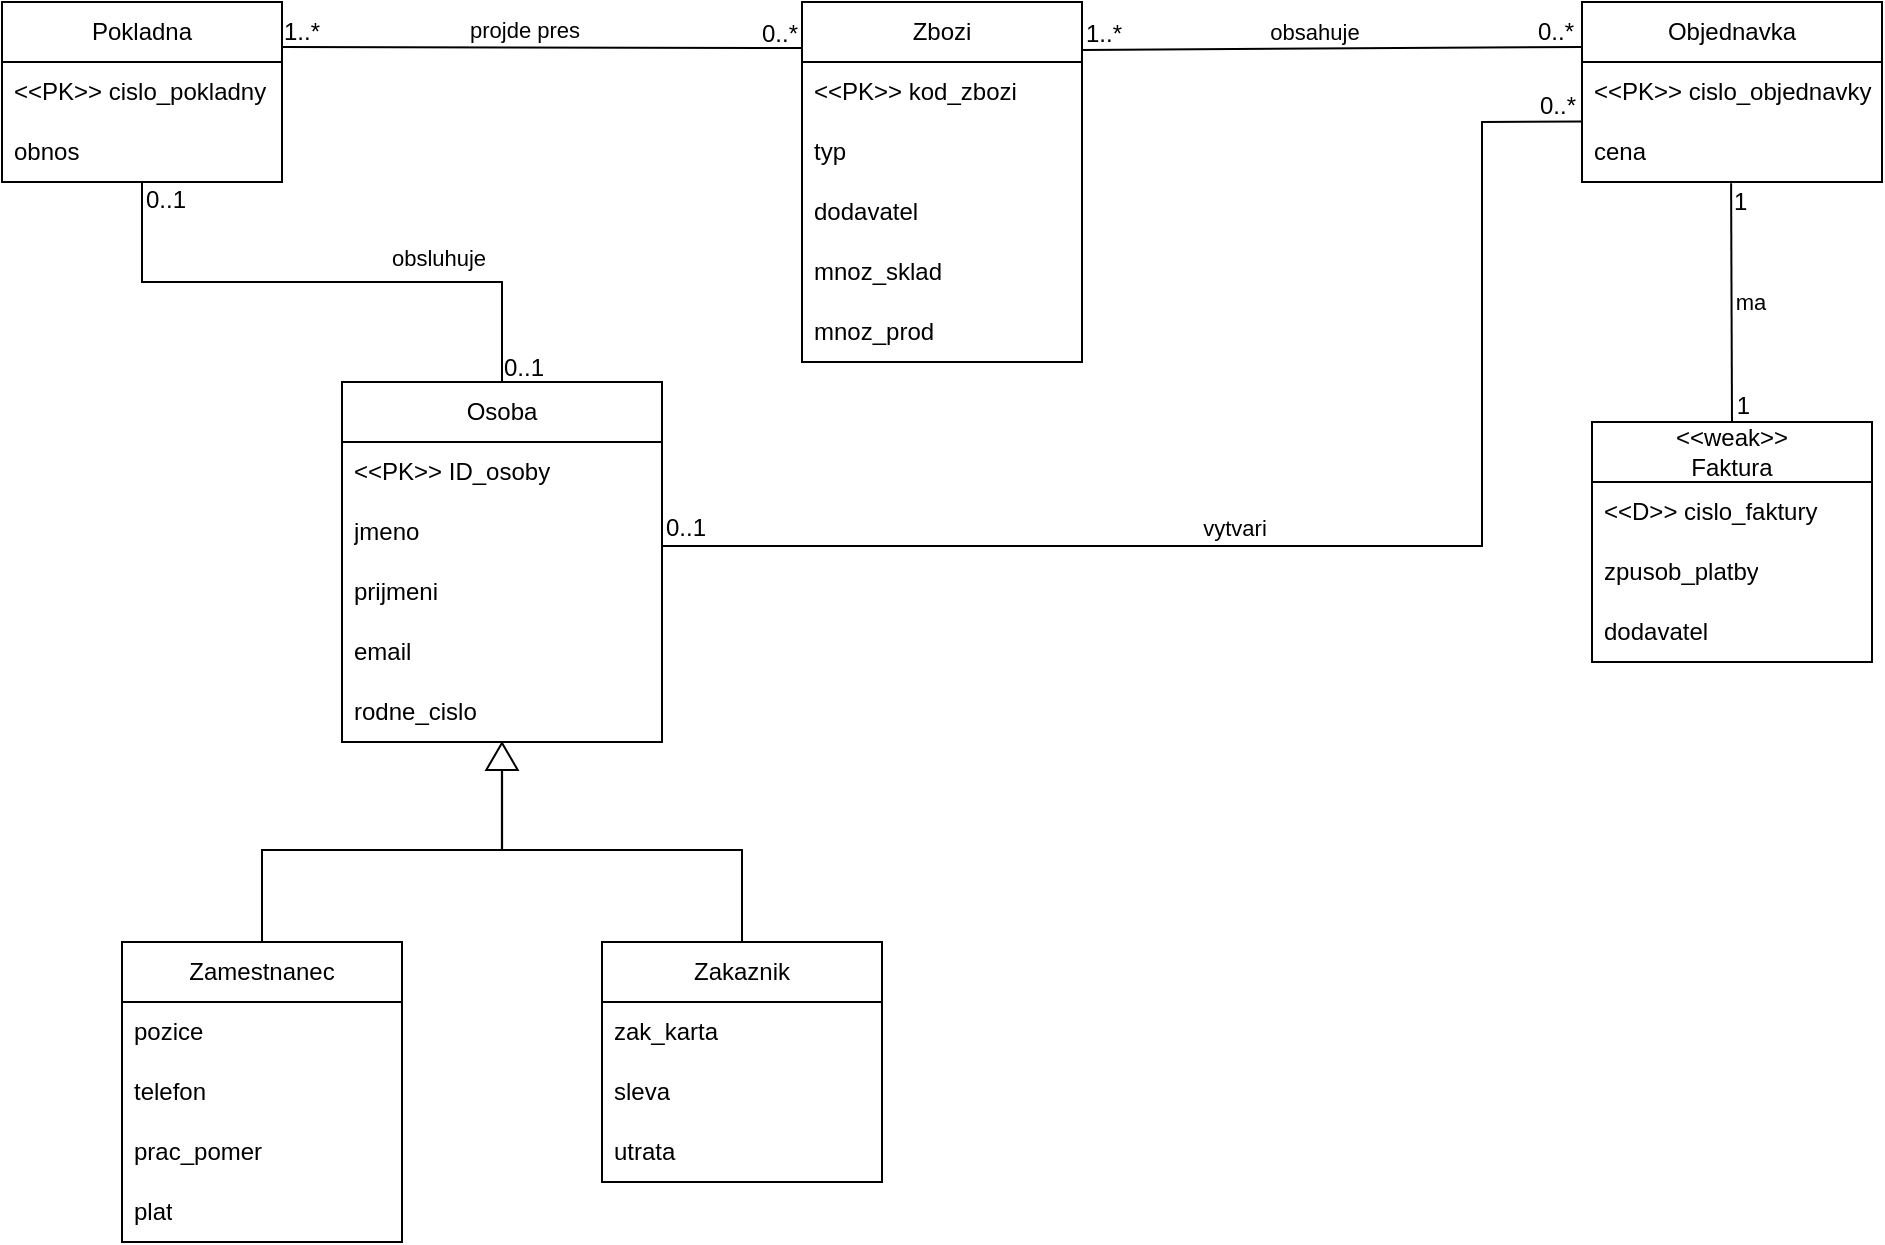 <mxfile version="21.0.10" type="device"><diagram id="R2lEEEUBdFMjLlhIrx00" name="Page-1"><mxGraphModel dx="1434" dy="756" grid="1" gridSize="10" guides="1" tooltips="1" connect="1" arrows="1" fold="1" page="1" pageScale="1" pageWidth="850" pageHeight="1100" math="0" shadow="0" extFonts="Permanent Marker^https://fonts.googleapis.com/css?family=Permanent+Marker"><root><mxCell id="0"/><mxCell id="1" parent="0"/><mxCell id="qwSOBXz_OyumzylKTDAT-1" value="Zbozi" style="swimlane;fontStyle=0;childLayout=stackLayout;horizontal=1;startSize=30;horizontalStack=0;resizeParent=1;resizeParentMax=0;resizeLast=0;collapsible=1;marginBottom=0;whiteSpace=wrap;html=1;" parent="1" vertex="1"><mxGeometry x="510" y="330" width="140" height="180" as="geometry"/></mxCell><mxCell id="qwSOBXz_OyumzylKTDAT-2" value="&amp;lt;&amp;lt;PK&amp;gt;&amp;gt; kod_zbozi" style="text;strokeColor=none;fillColor=none;align=left;verticalAlign=middle;spacingLeft=4;spacingRight=4;overflow=hidden;points=[[0,0.5],[1,0.5]];portConstraint=eastwest;rotatable=0;whiteSpace=wrap;html=1;" parent="qwSOBXz_OyumzylKTDAT-1" vertex="1"><mxGeometry y="30" width="140" height="30" as="geometry"/></mxCell><mxCell id="qwSOBXz_OyumzylKTDAT-3" value="typ" style="text;strokeColor=none;fillColor=none;align=left;verticalAlign=middle;spacingLeft=4;spacingRight=4;overflow=hidden;points=[[0,0.5],[1,0.5]];portConstraint=eastwest;rotatable=0;whiteSpace=wrap;html=1;" parent="qwSOBXz_OyumzylKTDAT-1" vertex="1"><mxGeometry y="60" width="140" height="30" as="geometry"/></mxCell><mxCell id="qwSOBXz_OyumzylKTDAT-4" value="dodavatel" style="text;strokeColor=none;fillColor=none;align=left;verticalAlign=middle;spacingLeft=4;spacingRight=4;overflow=hidden;points=[[0,0.5],[1,0.5]];portConstraint=eastwest;rotatable=0;whiteSpace=wrap;html=1;" parent="qwSOBXz_OyumzylKTDAT-1" vertex="1"><mxGeometry y="90" width="140" height="30" as="geometry"/></mxCell><mxCell id="nQ1IX1c8ncIIHjfJReNg-1" value="mnoz_sklad" style="text;strokeColor=none;fillColor=none;align=left;verticalAlign=middle;spacingLeft=4;spacingRight=4;overflow=hidden;points=[[0,0.5],[1,0.5]];portConstraint=eastwest;rotatable=0;whiteSpace=wrap;html=1;" vertex="1" parent="qwSOBXz_OyumzylKTDAT-1"><mxGeometry y="120" width="140" height="30" as="geometry"/></mxCell><mxCell id="nQ1IX1c8ncIIHjfJReNg-2" value="mnoz_prod" style="text;strokeColor=none;fillColor=none;align=left;verticalAlign=middle;spacingLeft=4;spacingRight=4;overflow=hidden;points=[[0,0.5],[1,0.5]];portConstraint=eastwest;rotatable=0;whiteSpace=wrap;html=1;" vertex="1" parent="qwSOBXz_OyumzylKTDAT-1"><mxGeometry y="150" width="140" height="30" as="geometry"/></mxCell><mxCell id="qwSOBXz_OyumzylKTDAT-5" value="" style="endArrow=none;html=1;rounded=0;" parent="1" edge="1" source="nQ1IX1c8ncIIHjfJReNg-3"><mxGeometry width="50" height="50" relative="1" as="geometry"><mxPoint x="240" y="794" as="sourcePoint"/><mxPoint x="360" y="754" as="targetPoint"/><Array as="points"><mxPoint x="240" y="754"/></Array></mxGeometry></mxCell><mxCell id="qwSOBXz_OyumzylKTDAT-6" value="" style="endArrow=none;html=1;rounded=0;" parent="1" edge="1" target="nQ1IX1c8ncIIHjfJReNg-7"><mxGeometry width="50" height="50" relative="1" as="geometry"><mxPoint x="360" y="754" as="sourcePoint"/><mxPoint x="480" y="794" as="targetPoint"/><Array as="points"><mxPoint x="480" y="754"/></Array></mxGeometry></mxCell><mxCell id="qwSOBXz_OyumzylKTDAT-7" value="" style="shape=flexArrow;endArrow=classic;html=1;rounded=0;entryX=0.5;entryY=1;entryDx=0;entryDy=0;endWidth=14.619;endSize=4.16;width=0.112;" parent="1" edge="1"><mxGeometry width="50" height="50" relative="1" as="geometry"><mxPoint x="360" y="754" as="sourcePoint"/><mxPoint x="360" y="700" as="targetPoint"/></mxGeometry></mxCell><mxCell id="qwSOBXz_OyumzylKTDAT-19" value="Pokladna" style="swimlane;fontStyle=0;childLayout=stackLayout;horizontal=1;startSize=30;horizontalStack=0;resizeParent=1;resizeParentMax=0;resizeLast=0;collapsible=1;marginBottom=0;whiteSpace=wrap;html=1;" parent="1" vertex="1"><mxGeometry x="110" y="330" width="140" height="90" as="geometry"/></mxCell><mxCell id="qwSOBXz_OyumzylKTDAT-20" value="&amp;lt;&amp;lt;PK&amp;gt;&amp;gt; cislo_pokladny" style="text;strokeColor=none;fillColor=none;align=left;verticalAlign=middle;spacingLeft=4;spacingRight=4;overflow=hidden;points=[[0,0.5],[1,0.5]];portConstraint=eastwest;rotatable=0;whiteSpace=wrap;html=1;" parent="qwSOBXz_OyumzylKTDAT-19" vertex="1"><mxGeometry y="30" width="140" height="30" as="geometry"/></mxCell><mxCell id="qwSOBXz_OyumzylKTDAT-21" value="obnos" style="text;strokeColor=none;fillColor=none;align=left;verticalAlign=middle;spacingLeft=4;spacingRight=4;overflow=hidden;points=[[0,0.5],[1,0.5]];portConstraint=eastwest;rotatable=0;whiteSpace=wrap;html=1;" parent="qwSOBXz_OyumzylKTDAT-19" vertex="1"><mxGeometry y="60" width="140" height="30" as="geometry"/></mxCell><mxCell id="qwSOBXz_OyumzylKTDAT-23" value="Osoba" style="swimlane;fontStyle=0;childLayout=stackLayout;horizontal=1;startSize=30;horizontalStack=0;resizeParent=1;resizeParentMax=0;resizeLast=0;collapsible=1;marginBottom=0;whiteSpace=wrap;html=1;" parent="1" vertex="1"><mxGeometry x="280" y="520" width="160" height="180" as="geometry"/></mxCell><mxCell id="qwSOBXz_OyumzylKTDAT-24" value="&amp;lt;&amp;lt;PK&amp;gt;&amp;gt; ID_osoby" style="text;strokeColor=none;fillColor=none;align=left;verticalAlign=middle;spacingLeft=4;spacingRight=4;overflow=hidden;points=[[0,0.5],[1,0.5]];portConstraint=eastwest;rotatable=0;whiteSpace=wrap;html=1;" parent="qwSOBXz_OyumzylKTDAT-23" vertex="1"><mxGeometry y="30" width="160" height="30" as="geometry"/></mxCell><mxCell id="qwSOBXz_OyumzylKTDAT-25" value="jmeno" style="text;strokeColor=none;fillColor=none;align=left;verticalAlign=middle;spacingLeft=4;spacingRight=4;overflow=hidden;points=[[0,0.5],[1,0.5]];portConstraint=eastwest;rotatable=0;whiteSpace=wrap;html=1;" parent="qwSOBXz_OyumzylKTDAT-23" vertex="1"><mxGeometry y="60" width="160" height="30" as="geometry"/></mxCell><mxCell id="qwSOBXz_OyumzylKTDAT-26" value="prijmeni" style="text;strokeColor=none;fillColor=none;align=left;verticalAlign=middle;spacingLeft=4;spacingRight=4;overflow=hidden;points=[[0,0.5],[1,0.5]];portConstraint=eastwest;rotatable=0;whiteSpace=wrap;html=1;" parent="qwSOBXz_OyumzylKTDAT-23" vertex="1"><mxGeometry y="90" width="160" height="30" as="geometry"/></mxCell><mxCell id="qwSOBXz_OyumzylKTDAT-27" value="email" style="text;strokeColor=none;fillColor=none;align=left;verticalAlign=middle;spacingLeft=4;spacingRight=4;overflow=hidden;points=[[0,0.5],[1,0.5]];portConstraint=eastwest;rotatable=0;whiteSpace=wrap;html=1;" parent="qwSOBXz_OyumzylKTDAT-23" vertex="1"><mxGeometry y="120" width="160" height="30" as="geometry"/></mxCell><mxCell id="qwSOBXz_OyumzylKTDAT-28" value="rodne_cislo" style="text;strokeColor=none;fillColor=none;align=left;verticalAlign=middle;spacingLeft=4;spacingRight=4;overflow=hidden;points=[[0,0.5],[1,0.5]];portConstraint=eastwest;rotatable=0;whiteSpace=wrap;html=1;" parent="qwSOBXz_OyumzylKTDAT-23" vertex="1"><mxGeometry y="150" width="160" height="30" as="geometry"/></mxCell><mxCell id="qwSOBXz_OyumzylKTDAT-29" value="Objednavka" style="swimlane;fontStyle=0;childLayout=stackLayout;horizontal=1;startSize=30;horizontalStack=0;resizeParent=1;resizeParentMax=0;resizeLast=0;collapsible=1;marginBottom=0;whiteSpace=wrap;html=1;" parent="1" vertex="1"><mxGeometry x="900" y="330" width="150" height="90" as="geometry"/></mxCell><mxCell id="qwSOBXz_OyumzylKTDAT-30" value="&amp;lt;&amp;lt;PK&amp;gt;&amp;gt; cislo_objednavky" style="text;strokeColor=none;fillColor=none;align=left;verticalAlign=middle;spacingLeft=4;spacingRight=4;overflow=hidden;points=[[0,0.5],[1,0.5]];portConstraint=eastwest;rotatable=0;whiteSpace=wrap;html=1;" parent="qwSOBXz_OyumzylKTDAT-29" vertex="1"><mxGeometry y="30" width="150" height="30" as="geometry"/></mxCell><mxCell id="qwSOBXz_OyumzylKTDAT-31" value="cena" style="text;strokeColor=none;fillColor=none;align=left;verticalAlign=middle;spacingLeft=4;spacingRight=4;overflow=hidden;points=[[0,0.5],[1,0.5]];portConstraint=eastwest;rotatable=0;whiteSpace=wrap;html=1;" parent="qwSOBXz_OyumzylKTDAT-29" vertex="1"><mxGeometry y="60" width="150" height="30" as="geometry"/></mxCell><mxCell id="qwSOBXz_OyumzylKTDAT-33" value="&lt;div&gt;&amp;lt;&amp;lt;weak&amp;gt;&amp;gt;&lt;/div&gt;&lt;div&gt;Faktura&lt;br&gt;&lt;/div&gt;" style="swimlane;fontStyle=0;childLayout=stackLayout;horizontal=1;startSize=30;horizontalStack=0;resizeParent=1;resizeParentMax=0;resizeLast=0;collapsible=1;marginBottom=0;whiteSpace=wrap;html=1;" parent="1" vertex="1"><mxGeometry x="905" y="540" width="140" height="120" as="geometry"/></mxCell><mxCell id="qwSOBXz_OyumzylKTDAT-34" value="&amp;lt;&amp;lt;D&amp;gt;&amp;gt; cislo_faktury" style="text;strokeColor=none;fillColor=none;align=left;verticalAlign=middle;spacingLeft=4;spacingRight=4;overflow=hidden;points=[[0,0.5],[1,0.5]];portConstraint=eastwest;rotatable=0;whiteSpace=wrap;html=1;" parent="qwSOBXz_OyumzylKTDAT-33" vertex="1"><mxGeometry y="30" width="140" height="30" as="geometry"/></mxCell><mxCell id="qwSOBXz_OyumzylKTDAT-35" value="zpusob_platby" style="text;strokeColor=none;fillColor=none;align=left;verticalAlign=middle;spacingLeft=4;spacingRight=4;overflow=hidden;points=[[0,0.5],[1,0.5]];portConstraint=eastwest;rotatable=0;whiteSpace=wrap;html=1;" parent="qwSOBXz_OyumzylKTDAT-33" vertex="1"><mxGeometry y="60" width="140" height="30" as="geometry"/></mxCell><mxCell id="qwSOBXz_OyumzylKTDAT-36" value="dodavatel" style="text;strokeColor=none;fillColor=none;align=left;verticalAlign=middle;spacingLeft=4;spacingRight=4;overflow=hidden;points=[[0,0.5],[1,0.5]];portConstraint=eastwest;rotatable=0;whiteSpace=wrap;html=1;" parent="qwSOBXz_OyumzylKTDAT-33" vertex="1"><mxGeometry y="90" width="140" height="30" as="geometry"/></mxCell><mxCell id="qwSOBXz_OyumzylKTDAT-39" value="" style="endArrow=none;html=1;rounded=0;exitX=0.497;exitY=1.022;exitDx=0;exitDy=0;exitPerimeter=0;entryX=0.5;entryY=0;entryDx=0;entryDy=0;" parent="1" source="qwSOBXz_OyumzylKTDAT-31" target="qwSOBXz_OyumzylKTDAT-33" edge="1"><mxGeometry relative="1" as="geometry"><mxPoint x="790" y="520" as="sourcePoint"/><mxPoint x="950" y="520" as="targetPoint"/></mxGeometry></mxCell><mxCell id="qwSOBXz_OyumzylKTDAT-40" value="1" style="resizable=0;html=1;align=left;verticalAlign=bottom;" parent="qwSOBXz_OyumzylKTDAT-39" connectable="0" vertex="1"><mxGeometry x="-1" relative="1" as="geometry"><mxPoint x="-1" y="18" as="offset"/></mxGeometry></mxCell><mxCell id="qwSOBXz_OyumzylKTDAT-41" value="1" style="resizable=0;html=1;align=right;verticalAlign=bottom;" parent="qwSOBXz_OyumzylKTDAT-39" connectable="0" vertex="1"><mxGeometry x="1" relative="1" as="geometry"><mxPoint x="9" as="offset"/></mxGeometry></mxCell><mxCell id="qwSOBXz_OyumzylKTDAT-46" value="ma" style="edgeLabel;html=1;align=center;verticalAlign=middle;resizable=0;points=[];" parent="qwSOBXz_OyumzylKTDAT-39" vertex="1" connectable="0"><mxGeometry x="0.142" y="1" relative="1" as="geometry"><mxPoint x="8" y="-9" as="offset"/></mxGeometry></mxCell><mxCell id="qwSOBXz_OyumzylKTDAT-42" value="" style="endArrow=none;html=1;rounded=0;entryX=0;entryY=0.25;entryDx=0;entryDy=0;exitX=1;exitY=0.133;exitDx=0;exitDy=0;exitPerimeter=0;" parent="1" source="qwSOBXz_OyumzylKTDAT-1" target="qwSOBXz_OyumzylKTDAT-29" edge="1"><mxGeometry relative="1" as="geometry"><mxPoint x="770" y="470" as="sourcePoint"/><mxPoint x="860" y="500" as="targetPoint"/></mxGeometry></mxCell><mxCell id="qwSOBXz_OyumzylKTDAT-43" value="1..*" style="resizable=0;html=1;align=left;verticalAlign=bottom;" parent="qwSOBXz_OyumzylKTDAT-42" connectable="0" vertex="1"><mxGeometry x="-1" relative="1" as="geometry"><mxPoint y="1" as="offset"/></mxGeometry></mxCell><mxCell id="qwSOBXz_OyumzylKTDAT-44" value="0..*" style="resizable=0;html=1;align=right;verticalAlign=bottom;" parent="qwSOBXz_OyumzylKTDAT-42" connectable="0" vertex="1"><mxGeometry x="1" relative="1" as="geometry"><mxPoint x="-3" y="1" as="offset"/></mxGeometry></mxCell><mxCell id="qwSOBXz_OyumzylKTDAT-45" value="obsahuje" style="edgeLabel;html=1;align=center;verticalAlign=middle;resizable=0;points=[];" parent="qwSOBXz_OyumzylKTDAT-42" vertex="1" connectable="0"><mxGeometry x="-0.072" relative="1" as="geometry"><mxPoint y="-9" as="offset"/></mxGeometry></mxCell><mxCell id="qwSOBXz_OyumzylKTDAT-47" value="" style="endArrow=none;html=1;rounded=0;entryX=-0.001;entryY=0.128;entryDx=0;entryDy=0;entryPerimeter=0;exitX=1;exitY=0.25;exitDx=0;exitDy=0;" parent="1" source="qwSOBXz_OyumzylKTDAT-19" target="qwSOBXz_OyumzylKTDAT-1" edge="1"><mxGeometry relative="1" as="geometry"><mxPoint x="290" y="350" as="sourcePoint"/><mxPoint x="470" y="370" as="targetPoint"/></mxGeometry></mxCell><mxCell id="qwSOBXz_OyumzylKTDAT-48" value="1..*" style="resizable=0;html=1;align=left;verticalAlign=bottom;" parent="qwSOBXz_OyumzylKTDAT-47" connectable="0" vertex="1"><mxGeometry x="-1" relative="1" as="geometry"><mxPoint x="-1" y="1" as="offset"/></mxGeometry></mxCell><mxCell id="qwSOBXz_OyumzylKTDAT-49" value="0..*" style="resizable=0;html=1;align=right;verticalAlign=bottom;" parent="qwSOBXz_OyumzylKTDAT-47" connectable="0" vertex="1"><mxGeometry x="1" relative="1" as="geometry"><mxPoint x="-1" y="1" as="offset"/></mxGeometry></mxCell><mxCell id="qwSOBXz_OyumzylKTDAT-50" value="projde pres" style="edgeLabel;html=1;align=center;verticalAlign=middle;resizable=0;points=[];" parent="qwSOBXz_OyumzylKTDAT-47" vertex="1" connectable="0"><mxGeometry x="-0.068" y="-1" relative="1" as="geometry"><mxPoint y="-10" as="offset"/></mxGeometry></mxCell><mxCell id="qwSOBXz_OyumzylKTDAT-51" value="" style="endArrow=none;html=1;rounded=0;entryX=0.5;entryY=0;entryDx=0;entryDy=0;exitX=0.5;exitY=1;exitDx=0;exitDy=0;exitPerimeter=0;" parent="1" source="qwSOBXz_OyumzylKTDAT-21" target="qwSOBXz_OyumzylKTDAT-23" edge="1"><mxGeometry relative="1" as="geometry"><mxPoint x="230" y="430" as="sourcePoint"/><mxPoint x="180" y="520" as="targetPoint"/><Array as="points"><mxPoint x="180" y="470"/><mxPoint x="360" y="470"/></Array></mxGeometry></mxCell><mxCell id="qwSOBXz_OyumzylKTDAT-52" value="0..1" style="resizable=0;html=1;align=left;verticalAlign=bottom;" parent="qwSOBXz_OyumzylKTDAT-51" connectable="0" vertex="1"><mxGeometry x="-1" relative="1" as="geometry"><mxPoint y="17" as="offset"/></mxGeometry></mxCell><mxCell id="qwSOBXz_OyumzylKTDAT-53" value="0..1" style="resizable=0;html=1;align=right;verticalAlign=bottom;" parent="qwSOBXz_OyumzylKTDAT-51" connectable="0" vertex="1"><mxGeometry x="1" relative="1" as="geometry"><mxPoint x="21" y="1" as="offset"/></mxGeometry></mxCell><mxCell id="qwSOBXz_OyumzylKTDAT-54" value="obsluhuje" style="edgeLabel;html=1;align=center;verticalAlign=middle;resizable=0;points=[];" parent="qwSOBXz_OyumzylKTDAT-51" vertex="1" connectable="0"><mxGeometry x="0.207" y="-2" relative="1" as="geometry"><mxPoint x="29" y="-14" as="offset"/></mxGeometry></mxCell><mxCell id="qwSOBXz_OyumzylKTDAT-55" value="" style="endArrow=none;html=1;rounded=0;exitX=1;exitY=0.733;exitDx=0;exitDy=0;exitPerimeter=0;entryX=0;entryY=-0.007;entryDx=0;entryDy=0;entryPerimeter=0;" parent="1" source="qwSOBXz_OyumzylKTDAT-25" target="qwSOBXz_OyumzylKTDAT-31" edge="1"><mxGeometry relative="1" as="geometry"><mxPoint x="500" y="680" as="sourcePoint"/><mxPoint x="880" y="400" as="targetPoint"/><Array as="points"><mxPoint x="850" y="602"/><mxPoint x="850" y="390"/></Array></mxGeometry></mxCell><mxCell id="qwSOBXz_OyumzylKTDAT-56" value="0..1" style="resizable=0;html=1;align=left;verticalAlign=bottom;" parent="qwSOBXz_OyumzylKTDAT-55" connectable="0" vertex="1"><mxGeometry x="-1" relative="1" as="geometry"/></mxCell><mxCell id="qwSOBXz_OyumzylKTDAT-57" value="0..*" style="resizable=0;html=1;align=right;verticalAlign=bottom;" parent="qwSOBXz_OyumzylKTDAT-55" connectable="0" vertex="1"><mxGeometry x="1" relative="1" as="geometry"><mxPoint x="-2" y="1" as="offset"/></mxGeometry></mxCell><mxCell id="qwSOBXz_OyumzylKTDAT-58" value="vytvari" style="edgeLabel;html=1;align=center;verticalAlign=middle;resizable=0;points=[];" parent="qwSOBXz_OyumzylKTDAT-55" vertex="1" connectable="0"><mxGeometry x="-0.133" y="3" relative="1" as="geometry"><mxPoint x="-6" y="-6" as="offset"/></mxGeometry></mxCell><mxCell id="nQ1IX1c8ncIIHjfJReNg-3" value="Zamestnanec" style="swimlane;fontStyle=0;childLayout=stackLayout;horizontal=1;startSize=30;horizontalStack=0;resizeParent=1;resizeParentMax=0;resizeLast=0;collapsible=1;marginBottom=0;whiteSpace=wrap;html=1;" vertex="1" parent="1"><mxGeometry x="170" y="800" width="140" height="150" as="geometry"/></mxCell><mxCell id="nQ1IX1c8ncIIHjfJReNg-4" value="pozice" style="text;strokeColor=none;fillColor=none;align=left;verticalAlign=middle;spacingLeft=4;spacingRight=4;overflow=hidden;points=[[0,0.5],[1,0.5]];portConstraint=eastwest;rotatable=0;whiteSpace=wrap;html=1;" vertex="1" parent="nQ1IX1c8ncIIHjfJReNg-3"><mxGeometry y="30" width="140" height="30" as="geometry"/></mxCell><mxCell id="nQ1IX1c8ncIIHjfJReNg-5" value="telefon" style="text;strokeColor=none;fillColor=none;align=left;verticalAlign=middle;spacingLeft=4;spacingRight=4;overflow=hidden;points=[[0,0.5],[1,0.5]];portConstraint=eastwest;rotatable=0;whiteSpace=wrap;html=1;" vertex="1" parent="nQ1IX1c8ncIIHjfJReNg-3"><mxGeometry y="60" width="140" height="30" as="geometry"/></mxCell><mxCell id="nQ1IX1c8ncIIHjfJReNg-6" value="prac_pomer" style="text;strokeColor=none;fillColor=none;align=left;verticalAlign=middle;spacingLeft=4;spacingRight=4;overflow=hidden;points=[[0,0.5],[1,0.5]];portConstraint=eastwest;rotatable=0;whiteSpace=wrap;html=1;" vertex="1" parent="nQ1IX1c8ncIIHjfJReNg-3"><mxGeometry y="90" width="140" height="30" as="geometry"/></mxCell><mxCell id="nQ1IX1c8ncIIHjfJReNg-11" value="plat" style="text;strokeColor=none;fillColor=none;align=left;verticalAlign=middle;spacingLeft=4;spacingRight=4;overflow=hidden;points=[[0,0.5],[1,0.5]];portConstraint=eastwest;rotatable=0;whiteSpace=wrap;html=1;" vertex="1" parent="nQ1IX1c8ncIIHjfJReNg-3"><mxGeometry y="120" width="140" height="30" as="geometry"/></mxCell><mxCell id="nQ1IX1c8ncIIHjfJReNg-7" value="Zakaznik" style="swimlane;fontStyle=0;childLayout=stackLayout;horizontal=1;startSize=30;horizontalStack=0;resizeParent=1;resizeParentMax=0;resizeLast=0;collapsible=1;marginBottom=0;whiteSpace=wrap;html=1;" vertex="1" parent="1"><mxGeometry x="410" y="800" width="140" height="120" as="geometry"/></mxCell><mxCell id="nQ1IX1c8ncIIHjfJReNg-8" value="zak_karta" style="text;strokeColor=none;fillColor=none;align=left;verticalAlign=middle;spacingLeft=4;spacingRight=4;overflow=hidden;points=[[0,0.5],[1,0.5]];portConstraint=eastwest;rotatable=0;whiteSpace=wrap;html=1;" vertex="1" parent="nQ1IX1c8ncIIHjfJReNg-7"><mxGeometry y="30" width="140" height="30" as="geometry"/></mxCell><mxCell id="nQ1IX1c8ncIIHjfJReNg-9" value="sleva" style="text;strokeColor=none;fillColor=none;align=left;verticalAlign=middle;spacingLeft=4;spacingRight=4;overflow=hidden;points=[[0,0.5],[1,0.5]];portConstraint=eastwest;rotatable=0;whiteSpace=wrap;html=1;" vertex="1" parent="nQ1IX1c8ncIIHjfJReNg-7"><mxGeometry y="60" width="140" height="30" as="geometry"/></mxCell><mxCell id="nQ1IX1c8ncIIHjfJReNg-10" value="utrata" style="text;strokeColor=none;fillColor=none;align=left;verticalAlign=middle;spacingLeft=4;spacingRight=4;overflow=hidden;points=[[0,0.5],[1,0.5]];portConstraint=eastwest;rotatable=0;whiteSpace=wrap;html=1;" vertex="1" parent="nQ1IX1c8ncIIHjfJReNg-7"><mxGeometry y="90" width="140" height="30" as="geometry"/></mxCell></root></mxGraphModel></diagram></mxfile>